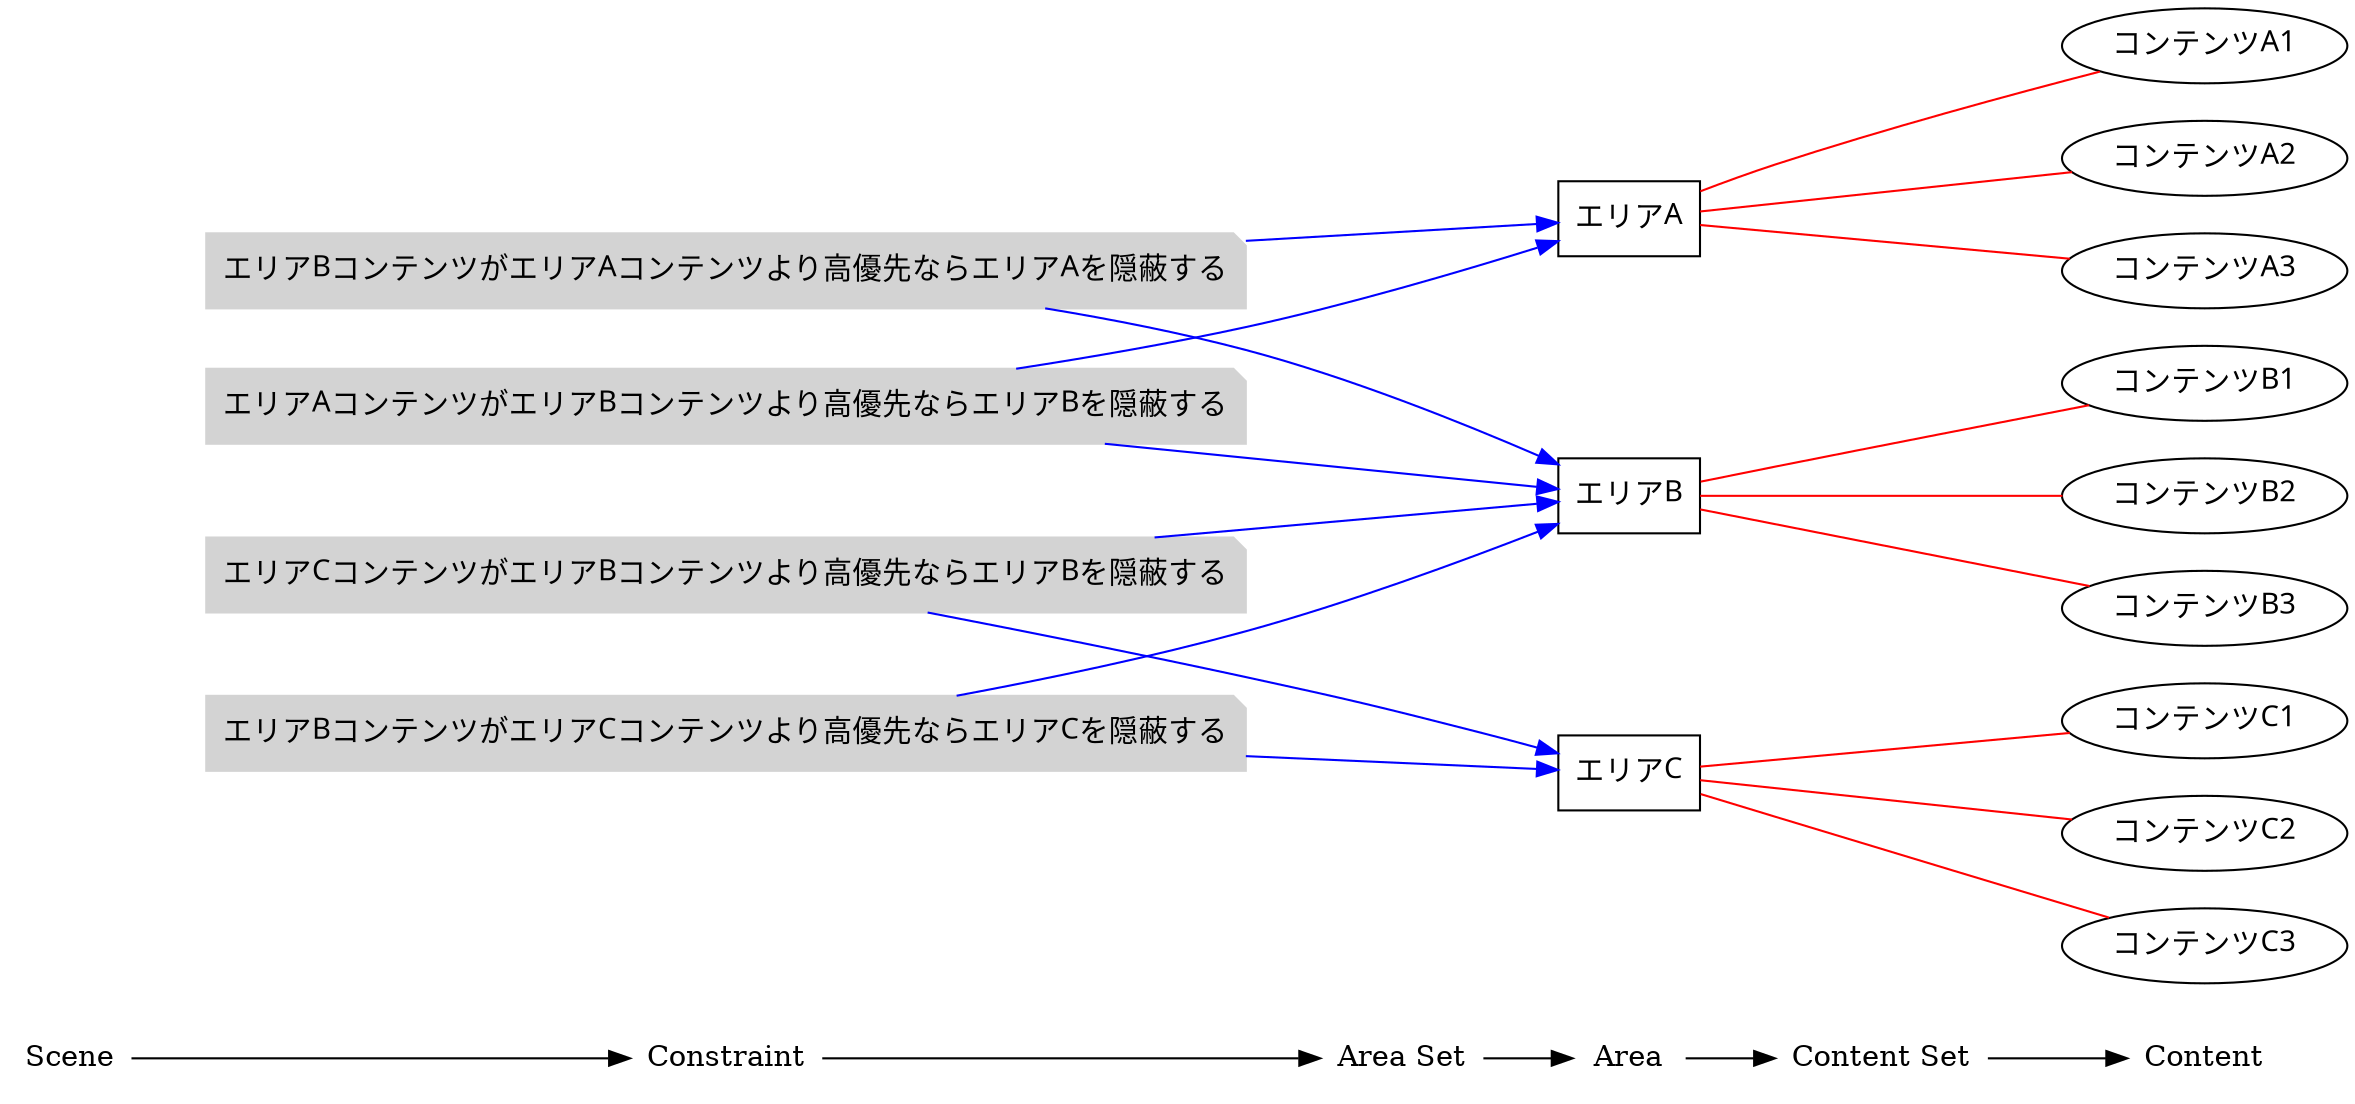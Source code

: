 digraph rule_objects_graph {
	rankdir = LR;
	charset="utf-8";
	clusterrank = global;
	
	node [shape = plaintext];
	Scene -> Constraint -> "Area Set" -> Area -> "Content Set" -> Content; 
	{ rank = same;
		node [shape = box];
		{
			Area;
			e1 [label="エリアA", fontname="Meiryo UI"];
			e2 [label="エリアB", fontname="Meiryo UI"];
			e3 [label="エリアC", fontname="Meiryo UI"];

		}
	}
	
	{ rank = same;
		node [shape = ellipse];
		{
			Content;
			e4 [label="コンテンツA1", fontname="Meiryo UI"];
			e5 [label="コンテンツB1", fontname="Meiryo UI"];
			e6 [label="コンテンツC1", fontname="Meiryo UI"];
			e7 [label="コンテンツA2", fontname="Meiryo UI"];
			e8 [label="コンテンツB2", fontname="Meiryo UI"];
			e9 [label="コンテンツC2", fontname="Meiryo UI"];
			e10 [label="コンテンツA3", fontname="Meiryo UI"];
			e11 [label="コンテンツB3", fontname="Meiryo UI"];
			e12 [label="コンテンツC3", fontname="Meiryo UI"];


		}
	}
	
	{
		subgraph subareaset {
			"Area Set";
			node [shape = box, style = filled, color = lightpink];


		}
	}


	
	{
		subgraph subcontentset {
			"Content Set";
			node [shape = ellipse, style = filled, color = palegreen];


		}
	}



	e1 -> e4 [dir=none, color=red];
	e2 -> e5 [dir=none, color=red];
	e3 -> e6 [dir=none, color=red];
	e1 -> e7 [dir=none, color=red];
	e2 -> e8 [dir=none, color=red];
	e3 -> e9 [dir=none, color=red];
	e1 -> e10 [dir=none, color=red];
	e2 -> e11 [dir=none, color=red];
	e3 -> e12 [dir=none, color=red];
	

	

	

	

	subgraph scene { rank = same;
		node [shape = circle, style = filled, color = lightblue];
		{
			"Scene";

		}
	}

	{ rank = same;
		node [shape = note, style = filled, color = lightgrey];
		{
			"Constraint";
			e13 [label="エリアAコンテンツがエリアBコンテンツより高優先ならエリアBを隠蔽する", fontname="Meiryo UI"];
			e14 [label="エリアBコンテンツがエリアCコンテンツより高優先ならエリアCを隠蔽する", fontname="Meiryo UI"];
			e15 [label="エリアCコンテンツがエリアBコンテンツより高優先ならエリアBを隠蔽する", fontname="Meiryo UI"];
			e16 [label="エリアBコンテンツがエリアAコンテンツより高優先ならエリアAを隠蔽する", fontname="Meiryo UI"];
		}
	}
	
	{ rank = same;
		node [shape = note, style = filled, color = lavenderblush2];
		{
			"Constraint";
		}
	}

	{ rank = same;
		node [shape = note, style = filled, color = lightpink2];
		{
			"Constraint";
		}
	}

	e13 -> e2 [color=blue];
	e13 -> e1 [color=blue];
	e14 -> e2 [color=blue];
	e14 -> e3 [color=blue];
	e15 -> e2 [color=blue];
	e15 -> e3 [color=blue];
	e16 -> e2 [color=blue];
	e16 -> e1 [color=blue];
	

	

	
}

